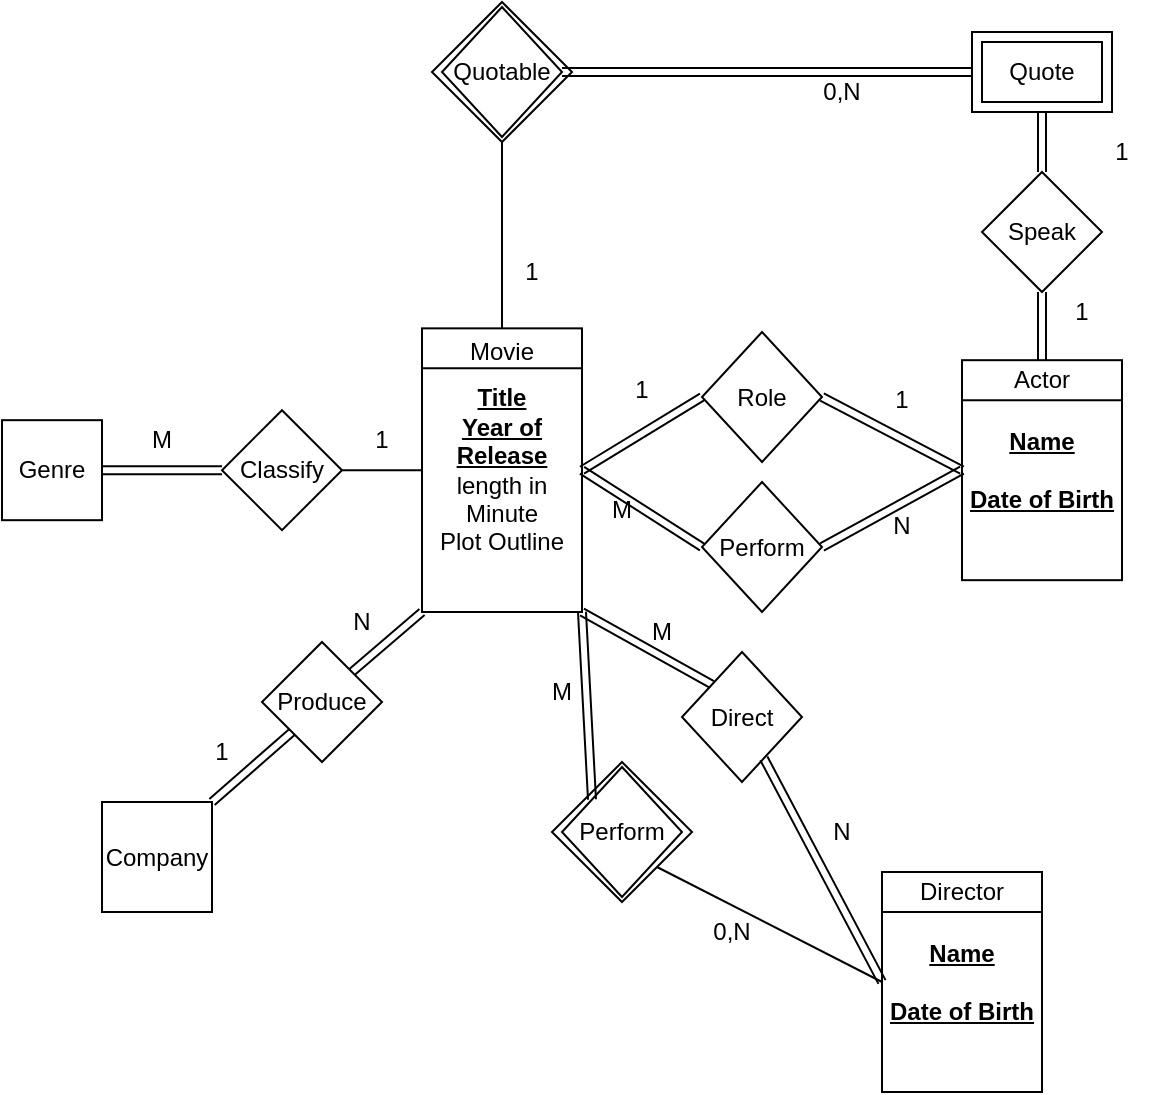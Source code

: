 <mxfile version="13.6.9" type="github"><diagram id="57E7L2sCD_D05L8Hxm7o" name="Page-1"><mxGraphModel dx="1221" dy="692" grid="1" gridSize="10" guides="1" tooltips="1" connect="1" arrows="1" fold="1" page="1" pageScale="1" pageWidth="850" pageHeight="1100" math="0" shadow="0"><root><mxCell id="0"/><mxCell id="1" parent="0"/><mxCell id="AqXAOichn9QFWr-ijvlr-8" value="" style="group" vertex="1" connectable="0" parent="1"><mxGeometry x="350" y="340" width="80" height="130" as="geometry"/></mxCell><mxCell id="AqXAOichn9QFWr-ijvlr-6" value="&lt;b&gt;&lt;u&gt;Title&lt;br&gt;Year of Release&lt;/u&gt;&lt;/b&gt;&lt;br&gt;length in Minute&lt;br&gt;Plot Outline" style="shape=internalStorage;whiteSpace=wrap;html=1;backgroundOutline=1;dx=0;dy=20;" vertex="1" parent="AqXAOichn9QFWr-ijvlr-8"><mxGeometry y="-11.818" width="80" height="141.818" as="geometry"/></mxCell><mxCell id="AqXAOichn9QFWr-ijvlr-7" value="Movie" style="text;html=1;strokeColor=none;fillColor=none;align=center;verticalAlign=middle;whiteSpace=wrap;rounded=0;" vertex="1" parent="AqXAOichn9QFWr-ijvlr-8"><mxGeometry x="20" y="-11.818" width="40" height="23.636" as="geometry"/></mxCell><mxCell id="AqXAOichn9QFWr-ijvlr-12" value="" style="group" vertex="1" connectable="0" parent="1"><mxGeometry x="620" y="344.09" width="80" height="110" as="geometry"/></mxCell><mxCell id="AqXAOichn9QFWr-ijvlr-9" value="&lt;b&gt;&lt;u&gt;Name&lt;br&gt;&lt;br&gt;Date of Birth&lt;/u&gt;&lt;/b&gt;" style="shape=internalStorage;whiteSpace=wrap;html=1;backgroundOutline=1;dx=0;dy=20;" vertex="1" parent="AqXAOichn9QFWr-ijvlr-12"><mxGeometry width="80" height="110" as="geometry"/></mxCell><mxCell id="AqXAOichn9QFWr-ijvlr-10" value="Actor" style="text;html=1;strokeColor=none;fillColor=none;align=center;verticalAlign=middle;whiteSpace=wrap;rounded=0;" vertex="1" parent="AqXAOichn9QFWr-ijvlr-12"><mxGeometry x="20" width="40" height="20" as="geometry"/></mxCell><mxCell id="AqXAOichn9QFWr-ijvlr-13" value="Perform" style="rhombus;whiteSpace=wrap;html=1;" vertex="1" parent="1"><mxGeometry x="490" y="405" width="60" height="65" as="geometry"/></mxCell><mxCell id="AqXAOichn9QFWr-ijvlr-16" value="" style="shape=link;html=1;entryX=0;entryY=0.5;entryDx=0;entryDy=0;exitX=1;exitY=0.5;exitDx=0;exitDy=0;" edge="1" parent="1" source="AqXAOichn9QFWr-ijvlr-6" target="AqXAOichn9QFWr-ijvlr-13"><mxGeometry width="100" relative="1" as="geometry"><mxPoint x="350" y="530" as="sourcePoint"/><mxPoint x="450" y="530" as="targetPoint"/></mxGeometry></mxCell><mxCell id="AqXAOichn9QFWr-ijvlr-17" value="" style="shape=link;html=1;exitX=1;exitY=0.5;exitDx=0;exitDy=0;entryX=0;entryY=0.5;entryDx=0;entryDy=0;" edge="1" parent="1" source="AqXAOichn9QFWr-ijvlr-13" target="AqXAOichn9QFWr-ijvlr-9"><mxGeometry width="100" relative="1" as="geometry"><mxPoint x="560" y="395" as="sourcePoint"/><mxPoint x="620" y="394.5" as="targetPoint"/></mxGeometry></mxCell><mxCell id="AqXAOichn9QFWr-ijvlr-19" value="M" style="text;html=1;strokeColor=none;fillColor=none;align=center;verticalAlign=middle;whiteSpace=wrap;rounded=0;" vertex="1" parent="1"><mxGeometry x="430" y="409.09" width="40" height="20" as="geometry"/></mxCell><mxCell id="AqXAOichn9QFWr-ijvlr-20" value="N" style="text;html=1;strokeColor=none;fillColor=none;align=center;verticalAlign=middle;whiteSpace=wrap;rounded=0;" vertex="1" parent="1"><mxGeometry x="570" y="416.59" width="40" height="20" as="geometry"/></mxCell><mxCell id="AqXAOichn9QFWr-ijvlr-21" value="" style="endArrow=none;html=1;entryX=0;entryY=0.5;entryDx=0;entryDy=0;exitX=1;exitY=0.5;exitDx=0;exitDy=0;" edge="1" parent="1" source="AqXAOichn9QFWr-ijvlr-22" target="AqXAOichn9QFWr-ijvlr-6"><mxGeometry width="50" height="50" relative="1" as="geometry"><mxPoint x="280" y="395" as="sourcePoint"/><mxPoint x="580" y="510" as="targetPoint"/></mxGeometry></mxCell><mxCell id="AqXAOichn9QFWr-ijvlr-22" value="Classify" style="rhombus;whiteSpace=wrap;html=1;" vertex="1" parent="1"><mxGeometry x="250" y="369.09" width="60" height="60" as="geometry"/></mxCell><mxCell id="AqXAOichn9QFWr-ijvlr-23" value="" style="shape=link;html=1;exitX=1;exitY=0.5;exitDx=0;exitDy=0;entryX=0;entryY=0.5;entryDx=0;entryDy=0;" edge="1" parent="1" source="AqXAOichn9QFWr-ijvlr-25" target="AqXAOichn9QFWr-ijvlr-22"><mxGeometry width="100" relative="1" as="geometry"><mxPoint x="200" y="395" as="sourcePoint"/><mxPoint x="250" y="394.5" as="targetPoint"/></mxGeometry></mxCell><mxCell id="AqXAOichn9QFWr-ijvlr-24" value="1" style="text;html=1;strokeColor=none;fillColor=none;align=center;verticalAlign=middle;whiteSpace=wrap;rounded=0;" vertex="1" parent="1"><mxGeometry x="310" y="374.09" width="40" height="20" as="geometry"/></mxCell><mxCell id="AqXAOichn9QFWr-ijvlr-25" value="Genre" style="whiteSpace=wrap;html=1;aspect=fixed;" vertex="1" parent="1"><mxGeometry x="140" y="374.09" width="50" height="50" as="geometry"/></mxCell><mxCell id="AqXAOichn9QFWr-ijvlr-26" value="M" style="text;html=1;strokeColor=none;fillColor=none;align=center;verticalAlign=middle;whiteSpace=wrap;rounded=0;" vertex="1" parent="1"><mxGeometry x="200" y="374.09" width="40" height="20" as="geometry"/></mxCell><mxCell id="AqXAOichn9QFWr-ijvlr-27" value="" style="group" vertex="1" connectable="0" parent="1"><mxGeometry x="580" y="600" width="80" height="110" as="geometry"/></mxCell><mxCell id="AqXAOichn9QFWr-ijvlr-28" value="&lt;b&gt;&lt;u&gt;Name&lt;br&gt;&lt;br&gt;Date of Birth&lt;/u&gt;&lt;/b&gt;" style="shape=internalStorage;whiteSpace=wrap;html=1;backgroundOutline=1;dx=0;dy=20;" vertex="1" parent="AqXAOichn9QFWr-ijvlr-27"><mxGeometry width="80" height="110" as="geometry"/></mxCell><mxCell id="AqXAOichn9QFWr-ijvlr-29" value="Director" style="text;html=1;strokeColor=none;fillColor=none;align=center;verticalAlign=middle;whiteSpace=wrap;rounded=0;" vertex="1" parent="AqXAOichn9QFWr-ijvlr-27"><mxGeometry x="20" width="40" height="20" as="geometry"/></mxCell><mxCell id="AqXAOichn9QFWr-ijvlr-30" value="Direct" style="rhombus;whiteSpace=wrap;html=1;" vertex="1" parent="1"><mxGeometry x="480" y="490" width="60" height="65" as="geometry"/></mxCell><mxCell id="AqXAOichn9QFWr-ijvlr-31" value="" style="shape=link;html=1;entryX=0;entryY=0;entryDx=0;entryDy=0;exitX=1;exitY=1;exitDx=0;exitDy=0;" edge="1" parent="1" target="AqXAOichn9QFWr-ijvlr-30" source="AqXAOichn9QFWr-ijvlr-6"><mxGeometry width="100" relative="1" as="geometry"><mxPoint x="430" y="525" as="sourcePoint"/><mxPoint x="450" y="660" as="targetPoint"/></mxGeometry></mxCell><mxCell id="AqXAOichn9QFWr-ijvlr-32" value="" style="shape=link;html=1;entryX=0;entryY=0.5;entryDx=0;entryDy=0;" edge="1" parent="1" source="AqXAOichn9QFWr-ijvlr-30" target="AqXAOichn9QFWr-ijvlr-28"><mxGeometry width="100" relative="1" as="geometry"><mxPoint x="520" y="539" as="sourcePoint"/><mxPoint x="590" y="580" as="targetPoint"/></mxGeometry></mxCell><mxCell id="AqXAOichn9QFWr-ijvlr-33" value="M" style="text;html=1;strokeColor=none;fillColor=none;align=center;verticalAlign=middle;whiteSpace=wrap;rounded=0;" vertex="1" parent="1"><mxGeometry x="450" y="470" width="40" height="20" as="geometry"/></mxCell><mxCell id="AqXAOichn9QFWr-ijvlr-34" value="N" style="text;html=1;strokeColor=none;fillColor=none;align=center;verticalAlign=middle;whiteSpace=wrap;rounded=0;" vertex="1" parent="1"><mxGeometry x="540" y="570" width="40" height="20" as="geometry"/></mxCell><mxCell id="AqXAOichn9QFWr-ijvlr-42" value="" style="group" vertex="1" connectable="0" parent="1"><mxGeometry x="415" y="545" width="70" height="70" as="geometry"/></mxCell><mxCell id="AqXAOichn9QFWr-ijvlr-41" value="" style="rhombus;whiteSpace=wrap;html=1;rounded=0;shadow=0;sketch=0;" vertex="1" parent="AqXAOichn9QFWr-ijvlr-42"><mxGeometry width="70" height="70" as="geometry"/></mxCell><mxCell id="AqXAOichn9QFWr-ijvlr-40" value="Perform" style="rhombus;whiteSpace=wrap;html=1;perimeterSpacing=0;shadow=0;rounded=0;" vertex="1" parent="AqXAOichn9QFWr-ijvlr-42"><mxGeometry x="5" y="2.5" width="60" height="65" as="geometry"/></mxCell><mxCell id="AqXAOichn9QFWr-ijvlr-50" value="0,N" style="text;html=1;strokeColor=none;fillColor=none;align=center;verticalAlign=middle;whiteSpace=wrap;rounded=0;shadow=0;sketch=0;" vertex="1" parent="1"><mxGeometry x="485" y="620" width="40" height="20" as="geometry"/></mxCell><mxCell id="AqXAOichn9QFWr-ijvlr-51" value="" style="shape=link;html=1;exitX=1;exitY=1;exitDx=0;exitDy=0;entryX=0;entryY=0;entryDx=0;entryDy=0;" edge="1" parent="1" source="AqXAOichn9QFWr-ijvlr-6" target="AqXAOichn9QFWr-ijvlr-40"><mxGeometry width="100" relative="1" as="geometry"><mxPoint x="380" y="540" as="sourcePoint"/><mxPoint x="450" y="540" as="targetPoint"/></mxGeometry></mxCell><mxCell id="AqXAOichn9QFWr-ijvlr-52" value="M" style="text;html=1;strokeColor=none;fillColor=none;align=center;verticalAlign=middle;whiteSpace=wrap;rounded=0;shadow=0;sketch=0;" vertex="1" parent="1"><mxGeometry x="400" y="500" width="40" height="20" as="geometry"/></mxCell><mxCell id="AqXAOichn9QFWr-ijvlr-58" value="" style="endArrow=none;html=1;exitX=0.5;exitY=0;exitDx=0;exitDy=0;entryX=0.5;entryY=1;entryDx=0;entryDy=0;" edge="1" parent="1" source="AqXAOichn9QFWr-ijvlr-7" target="AqXAOichn9QFWr-ijvlr-67"><mxGeometry width="50" height="50" relative="1" as="geometry"><mxPoint x="350" y="300" as="sourcePoint"/><mxPoint x="480" y="310" as="targetPoint"/></mxGeometry></mxCell><mxCell id="AqXAOichn9QFWr-ijvlr-64" value="0,N" style="text;html=1;strokeColor=none;fillColor=none;align=center;verticalAlign=middle;whiteSpace=wrap;rounded=0;shadow=0;sketch=0;" vertex="1" parent="1"><mxGeometry x="540" y="200" width="40" height="20" as="geometry"/></mxCell><mxCell id="AqXAOichn9QFWr-ijvlr-66" value="" style="group" vertex="1" connectable="0" parent="1"><mxGeometry x="355" y="165" width="70" height="70" as="geometry"/></mxCell><mxCell id="AqXAOichn9QFWr-ijvlr-67" value="" style="rhombus;whiteSpace=wrap;html=1;rounded=0;shadow=0;sketch=0;" vertex="1" parent="AqXAOichn9QFWr-ijvlr-66"><mxGeometry width="70" height="70" as="geometry"/></mxCell><mxCell id="AqXAOichn9QFWr-ijvlr-68" value="Quotable" style="rhombus;whiteSpace=wrap;html=1;perimeterSpacing=0;shadow=0;rounded=0;" vertex="1" parent="AqXAOichn9QFWr-ijvlr-66"><mxGeometry x="5" y="2.5" width="60" height="65" as="geometry"/></mxCell><mxCell id="AqXAOichn9QFWr-ijvlr-72" value="" style="group" vertex="1" connectable="0" parent="1"><mxGeometry x="625" y="180" width="70" height="40" as="geometry"/></mxCell><mxCell id="AqXAOichn9QFWr-ijvlr-71" value="" style="rounded=0;whiteSpace=wrap;html=1;shadow=0;sketch=0;" vertex="1" parent="AqXAOichn9QFWr-ijvlr-72"><mxGeometry width="70" height="40" as="geometry"/></mxCell><mxCell id="AqXAOichn9QFWr-ijvlr-60" value="Quote" style="rounded=0;whiteSpace=wrap;html=1;shadow=0;sketch=0;" vertex="1" parent="AqXAOichn9QFWr-ijvlr-72"><mxGeometry x="5" y="5" width="60" height="30" as="geometry"/></mxCell><mxCell id="AqXAOichn9QFWr-ijvlr-73" value="1" style="text;html=1;strokeColor=none;fillColor=none;align=center;verticalAlign=middle;whiteSpace=wrap;rounded=0;shadow=0;sketch=0;" vertex="1" parent="1"><mxGeometry x="385" y="290" width="40" height="20" as="geometry"/></mxCell><mxCell id="AqXAOichn9QFWr-ijvlr-75" value="Speak" style="rhombus;whiteSpace=wrap;html=1;" vertex="1" parent="1"><mxGeometry x="630" y="250" width="60" height="60" as="geometry"/></mxCell><mxCell id="AqXAOichn9QFWr-ijvlr-77" value="1" style="text;html=1;strokeColor=none;fillColor=none;align=center;verticalAlign=middle;whiteSpace=wrap;rounded=0;shadow=0;sketch=0;" vertex="1" parent="1"><mxGeometry x="660" y="310" width="40" height="20" as="geometry"/></mxCell><mxCell id="AqXAOichn9QFWr-ijvlr-78" value="1" style="text;html=1;strokeColor=none;fillColor=none;align=center;verticalAlign=middle;whiteSpace=wrap;rounded=0;shadow=0;sketch=0;" vertex="1" parent="1"><mxGeometry x="680" y="230" width="40" height="20" as="geometry"/></mxCell><mxCell id="AqXAOichn9QFWr-ijvlr-81" value="Role" style="rhombus;whiteSpace=wrap;html=1;" vertex="1" parent="1"><mxGeometry x="490" y="330" width="60" height="65" as="geometry"/></mxCell><mxCell id="AqXAOichn9QFWr-ijvlr-84" value="1" style="text;html=1;strokeColor=none;fillColor=none;align=center;verticalAlign=middle;whiteSpace=wrap;rounded=0;shadow=0;sketch=0;" vertex="1" parent="1"><mxGeometry x="440" y="349.09" width="40" height="20" as="geometry"/></mxCell><mxCell id="AqXAOichn9QFWr-ijvlr-85" value="1" style="text;html=1;strokeColor=none;fillColor=none;align=center;verticalAlign=middle;whiteSpace=wrap;rounded=0;shadow=0;sketch=0;" vertex="1" parent="1"><mxGeometry x="570" y="354.09" width="40" height="20" as="geometry"/></mxCell><mxCell id="AqXAOichn9QFWr-ijvlr-88" value="Produce" style="rhombus;whiteSpace=wrap;html=1;" vertex="1" parent="1"><mxGeometry x="270" y="485" width="60" height="60" as="geometry"/></mxCell><mxCell id="AqXAOichn9QFWr-ijvlr-90" value="" style="shape=link;html=1;entryX=0;entryY=1;entryDx=0;entryDy=0;exitX=1;exitY=0;exitDx=0;exitDy=0;" edge="1" parent="1" source="AqXAOichn9QFWr-ijvlr-88" target="AqXAOichn9QFWr-ijvlr-6"><mxGeometry width="100" relative="1" as="geometry"><mxPoint x="320" y="500" as="sourcePoint"/><mxPoint x="420" y="500" as="targetPoint"/></mxGeometry></mxCell><mxCell id="AqXAOichn9QFWr-ijvlr-92" value="Company" style="whiteSpace=wrap;html=1;aspect=fixed;rounded=0;shadow=0;sketch=0;" vertex="1" parent="1"><mxGeometry x="190" y="565" width="55" height="55" as="geometry"/></mxCell><mxCell id="AqXAOichn9QFWr-ijvlr-94" value="1" style="text;html=1;strokeColor=none;fillColor=none;align=center;verticalAlign=middle;whiteSpace=wrap;rounded=0;shadow=0;sketch=0;" vertex="1" parent="1"><mxGeometry x="230" y="530" width="40" height="20" as="geometry"/></mxCell><mxCell id="AqXAOichn9QFWr-ijvlr-95" value="N" style="text;html=1;strokeColor=none;fillColor=none;align=center;verticalAlign=middle;whiteSpace=wrap;rounded=0;shadow=0;sketch=0;" vertex="1" parent="1"><mxGeometry x="300" y="465" width="40" height="20" as="geometry"/></mxCell><mxCell id="AqXAOichn9QFWr-ijvlr-96" value="" style="endArrow=none;html=1;entryX=0;entryY=0.5;entryDx=0;entryDy=0;exitX=1;exitY=1;exitDx=0;exitDy=0;" edge="1" parent="1" source="AqXAOichn9QFWr-ijvlr-41" target="AqXAOichn9QFWr-ijvlr-28"><mxGeometry width="50" height="50" relative="1" as="geometry"><mxPoint x="350" y="450" as="sourcePoint"/><mxPoint x="400" y="400" as="targetPoint"/></mxGeometry></mxCell><mxCell id="AqXAOichn9QFWr-ijvlr-98" value="" style="shape=link;html=1;entryX=0;entryY=1;entryDx=0;entryDy=0;exitX=1;exitY=0;exitDx=0;exitDy=0;" edge="1" parent="1" source="AqXAOichn9QFWr-ijvlr-92" target="AqXAOichn9QFWr-ijvlr-88"><mxGeometry width="100" relative="1" as="geometry"><mxPoint x="320" y="420" as="sourcePoint"/><mxPoint x="420" y="420" as="targetPoint"/></mxGeometry></mxCell><mxCell id="AqXAOichn9QFWr-ijvlr-100" value="" style="shape=link;html=1;exitX=0;exitY=0.5;exitDx=0;exitDy=0;entryX=1;entryY=0.5;entryDx=0;entryDy=0;" edge="1" parent="1" source="AqXAOichn9QFWr-ijvlr-81" target="AqXAOichn9QFWr-ijvlr-6"><mxGeometry width="100" relative="1" as="geometry"><mxPoint x="320" y="420" as="sourcePoint"/><mxPoint x="420" y="420" as="targetPoint"/></mxGeometry></mxCell><mxCell id="AqXAOichn9QFWr-ijvlr-101" value="" style="shape=link;html=1;entryX=0;entryY=0.5;entryDx=0;entryDy=0;exitX=1;exitY=0.5;exitDx=0;exitDy=0;" edge="1" parent="1" source="AqXAOichn9QFWr-ijvlr-81" target="AqXAOichn9QFWr-ijvlr-9"><mxGeometry width="100" relative="1" as="geometry"><mxPoint x="320" y="420" as="sourcePoint"/><mxPoint x="420" y="420" as="targetPoint"/></mxGeometry></mxCell><mxCell id="AqXAOichn9QFWr-ijvlr-102" value="" style="shape=link;html=1;exitX=1;exitY=0.5;exitDx=0;exitDy=0;entryX=0;entryY=0.5;entryDx=0;entryDy=0;" edge="1" parent="1" source="AqXAOichn9QFWr-ijvlr-68" target="AqXAOichn9QFWr-ijvlr-71"><mxGeometry width="100" relative="1" as="geometry"><mxPoint x="440" y="199.58" as="sourcePoint"/><mxPoint x="540" y="199.58" as="targetPoint"/></mxGeometry></mxCell><mxCell id="AqXAOichn9QFWr-ijvlr-103" value="" style="shape=link;html=1;exitX=0.5;exitY=1;exitDx=0;exitDy=0;entryX=0.5;entryY=0;entryDx=0;entryDy=0;" edge="1" parent="1" source="AqXAOichn9QFWr-ijvlr-71" target="AqXAOichn9QFWr-ijvlr-75"><mxGeometry width="100" relative="1" as="geometry"><mxPoint x="320" y="350" as="sourcePoint"/><mxPoint x="420" y="350" as="targetPoint"/></mxGeometry></mxCell><mxCell id="AqXAOichn9QFWr-ijvlr-104" value="" style="shape=link;html=1;entryX=0.5;entryY=1;entryDx=0;entryDy=0;exitX=0.5;exitY=0;exitDx=0;exitDy=0;" edge="1" parent="1" source="AqXAOichn9QFWr-ijvlr-10" target="AqXAOichn9QFWr-ijvlr-75"><mxGeometry width="100" relative="1" as="geometry"><mxPoint x="320" y="350" as="sourcePoint"/><mxPoint x="420" y="350" as="targetPoint"/></mxGeometry></mxCell></root></mxGraphModel></diagram></mxfile>